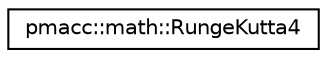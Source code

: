 digraph "Graphical Class Hierarchy"
{
 // LATEX_PDF_SIZE
  edge [fontname="Helvetica",fontsize="10",labelfontname="Helvetica",labelfontsize="10"];
  node [fontname="Helvetica",fontsize="10",shape=record];
  rankdir="LR";
  Node0 [label="pmacc::math::RungeKutta4",height=0.2,width=0.4,color="black", fillcolor="white", style="filled",URL="$structpmacc_1_1math_1_1_runge_kutta4.html",tooltip=" "];
}
